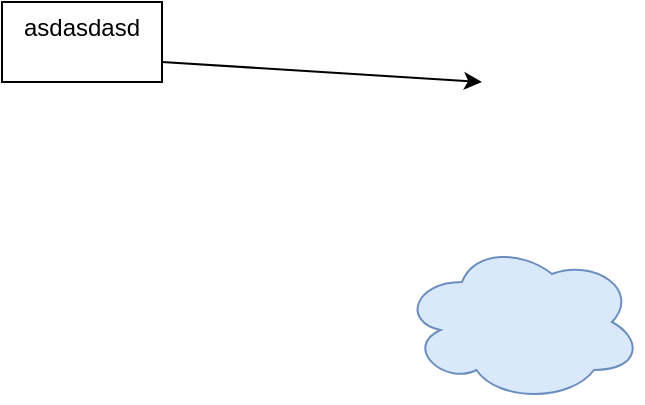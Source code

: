 <mxfile version="13.6.2" type="github"><diagram id="4AQt63AJ4Wx1zTQchu0g" name="Page-1"><mxGraphModel dx="868" dy="451" grid="1" gridSize="10" guides="1" tooltips="1" connect="1" arrows="1" fold="1" page="1" pageScale="1" pageWidth="827" pageHeight="1169" math="0" shadow="0"><root><mxCell id="0"/><mxCell id="1" parent="0"/><mxCell id="mFeATjb7tKkLrAv4F-Jz-9" style="edgeStyle=none;rounded=0;orthogonalLoop=1;jettySize=auto;html=1;exitX=1;exitY=0.75;exitDx=0;exitDy=0;" edge="1" parent="1" source="mFeATjb7tKkLrAv4F-Jz-1"><mxGeometry relative="1" as="geometry"><mxPoint x="400" y="120" as="targetPoint"/></mxGeometry></mxCell><mxCell id="mFeATjb7tKkLrAv4F-Jz-1" value="" style="rounded=0;whiteSpace=wrap;html=1;" vertex="1" parent="1"><mxGeometry x="160" y="80" width="80" height="40" as="geometry"/></mxCell><mxCell id="mFeATjb7tKkLrAv4F-Jz-6" value="&lt;div&gt;asdasdasd&lt;/div&gt;&lt;div&gt;&lt;br&gt;&lt;/div&gt;" style="text;html=1;strokeColor=none;fillColor=none;align=center;verticalAlign=middle;whiteSpace=wrap;rounded=0;" vertex="1" parent="1"><mxGeometry x="180" y="90" width="40" height="20" as="geometry"/></mxCell><mxCell id="mFeATjb7tKkLrAv4F-Jz-13" value="" style="ellipse;shape=cloud;whiteSpace=wrap;html=1;fillColor=#dae8fc;strokeColor=#6c8ebf;" vertex="1" parent="1"><mxGeometry x="360" y="200" width="120" height="80" as="geometry"/></mxCell></root></mxGraphModel></diagram></mxfile>